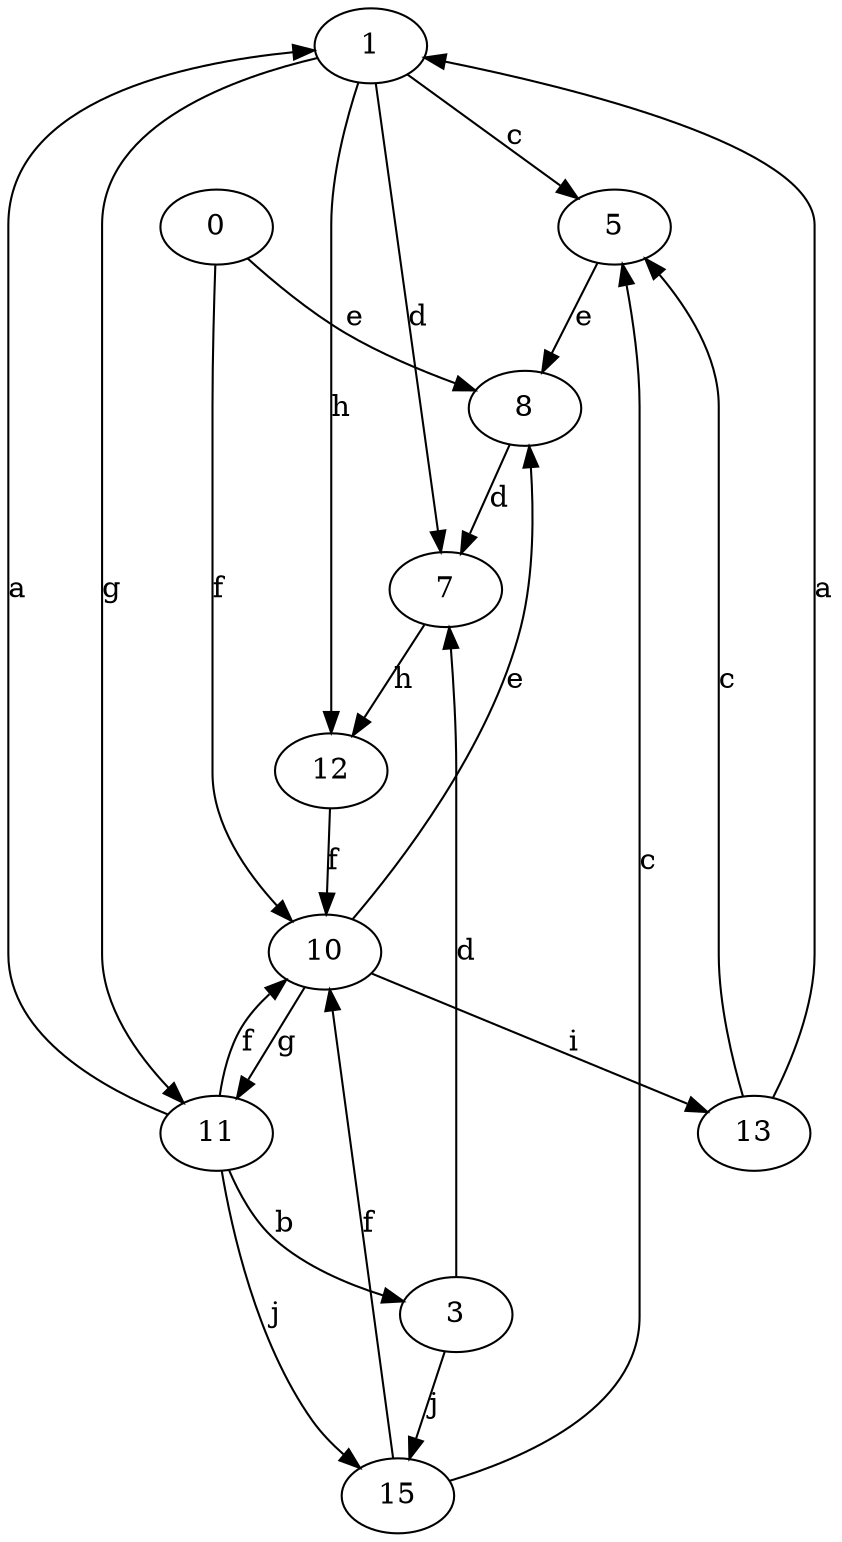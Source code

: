 strict digraph  {
1;
3;
5;
7;
8;
0;
10;
11;
12;
13;
15;
1 -> 5  [label=c];
1 -> 7  [label=d];
1 -> 11  [label=g];
1 -> 12  [label=h];
3 -> 7  [label=d];
3 -> 15  [label=j];
5 -> 8  [label=e];
7 -> 12  [label=h];
8 -> 7  [label=d];
0 -> 8  [label=e];
0 -> 10  [label=f];
10 -> 8  [label=e];
10 -> 11  [label=g];
10 -> 13  [label=i];
11 -> 1  [label=a];
11 -> 3  [label=b];
11 -> 10  [label=f];
11 -> 15  [label=j];
12 -> 10  [label=f];
13 -> 1  [label=a];
13 -> 5  [label=c];
15 -> 5  [label=c];
15 -> 10  [label=f];
}

